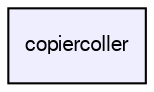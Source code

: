 digraph "copiercoller" {
  bgcolor=transparent;
  compound=true
  node [ fontsize="10", fontname="FreeSans"];
  edge [ labelfontsize="10", labelfontname="FreeSans"];
  dir_6b9d0071faec206a215bd61fd225a685 [shape=box, label="copiercoller", style="filled", fillcolor="#eeeeff", pencolor="black", URL="dir_6b9d0071faec206a215bd61fd225a685.html"];
}
